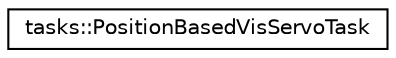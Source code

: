 digraph "Graphical Class Hierarchy"
{
  edge [fontname="Helvetica",fontsize="10",labelfontname="Helvetica",labelfontsize="10"];
  node [fontname="Helvetica",fontsize="10",shape=record];
  rankdir="LR";
  Node0 [label="tasks::PositionBasedVisServoTask",height=0.2,width=0.4,color="black", fillcolor="white", style="filled",URL="$classtasks_1_1PositionBasedVisServoTask.html"];
}
